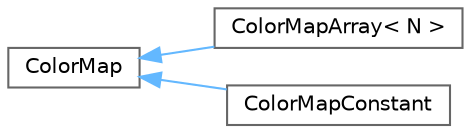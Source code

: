 digraph "Graphical Class Hierarchy"
{
 // LATEX_PDF_SIZE
  bgcolor="transparent";
  edge [fontname=Helvetica,fontsize=10,labelfontname=Helvetica,labelfontsize=10];
  node [fontname=Helvetica,fontsize=10,shape=box,height=0.2,width=0.4];
  rankdir="LR";
  Node0 [label="ColorMap",height=0.2,width=0.4,color="grey40", fillcolor="white", style="filled",URL="$class_color_map.html",tooltip="ColorMap interface."];
  Node0 -> Node1 [dir="back",color="steelblue1",style="solid"];
  Node1 [label="ColorMapArray\< N \>",height=0.2,width=0.4,color="grey40", fillcolor="white", style="filled",URL="$class_color_map_array.html",tooltip="Color Map Array."];
  Node0 -> Node2 [dir="back",color="steelblue1",style="solid"];
  Node2 [label="ColorMapConstant",height=0.2,width=0.4,color="grey40", fillcolor="white", style="filled",URL="$class_color_map_constant.html",tooltip=" "];
}
